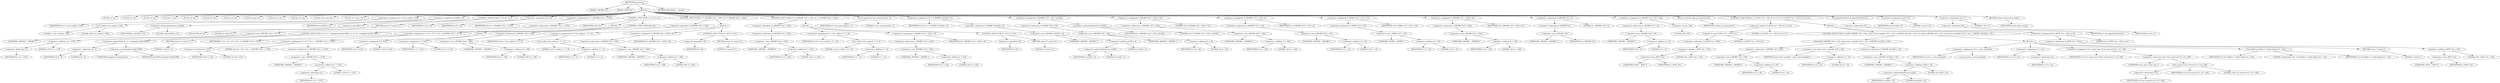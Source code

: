 digraph tftp_connect {  
"1000113" [label = "(METHOD,tftp_connect)" ]
"1000114" [label = "(PARAM,_DWORD *a1)" ]
"1000115" [label = "(PARAM,_BYTE *a2)" ]
"1000116" [label = "(BLOCK,,)" ]
"1000117" [label = "(LOCAL,v4: int)" ]
"1000118" [label = "(LOCAL,v5: int)" ]
"1000119" [label = "(LOCAL,v6: int)" ]
"1000120" [label = "(LOCAL,v7: int)" ]
"1000121" [label = "(LOCAL,v8: int)" ]
"1000122" [label = "(LOCAL,v9: int)" ]
"1000123" [label = "(LOCAL,v10: int)" ]
"1000124" [label = "(LOCAL,result: int)" ]
"1000125" [label = "(LOCAL,v12: int *)" ]
"1000126" [label = "(LOCAL,v13: int)" ]
"1000127" [label = "(LOCAL,v14: const char *)" ]
"1000128" [label = "(LOCAL,v15: char [ 128 ])" ]
"1000129" [label = "(<operator>.assignment,v4 = Curl_ccalloc(1, 336))" ]
"1000130" [label = "(IDENTIFIER,v4,v4 = Curl_ccalloc(1, 336))" ]
"1000131" [label = "(Curl_ccalloc,Curl_ccalloc(1, 336))" ]
"1000132" [label = "(LITERAL,1,Curl_ccalloc(1, 336))" ]
"1000133" [label = "(LITERAL,336,Curl_ccalloc(1, 336))" ]
"1000134" [label = "(<operator>.assignment,a1[188] = v4)" ]
"1000135" [label = "(<operator>.indirectIndexAccess,a1[188])" ]
"1000136" [label = "(IDENTIFIER,a1,a1[188] = v4)" ]
"1000137" [label = "(LITERAL,188,a1[188] = v4)" ]
"1000138" [label = "(IDENTIFIER,v4,a1[188] = v4)" ]
"1000139" [label = "(CONTROL_STRUCTURE,if ( !v4 ),if ( !v4 ))" ]
"1000140" [label = "(<operator>.logicalNot,!v4)" ]
"1000141" [label = "(IDENTIFIER,v4,!v4)" ]
"1000142" [label = "(RETURN,return 27;,return 27;)" ]
"1000143" [label = "(LITERAL,27,return 27;)" ]
"1000144" [label = "(<operator>.assignment,v5 = v4)" ]
"1000145" [label = "(IDENTIFIER,v5,v5 = v4)" ]
"1000146" [label = "(IDENTIFIER,v4,v5 = v4)" ]
"1000147" [label = "(<operator>.assignment,v6 = *(_DWORD *)(*a1 + 1576))" ]
"1000148" [label = "(IDENTIFIER,v6,v6 = *(_DWORD *)(*a1 + 1576))" ]
"1000149" [label = "(<operator>.indirection,*(_DWORD *)(*a1 + 1576))" ]
"1000150" [label = "(<operator>.cast,(_DWORD *)(*a1 + 1576))" ]
"1000151" [label = "(UNKNOWN,_DWORD *,_DWORD *)" ]
"1000152" [label = "(<operator>.addition,*a1 + 1576)" ]
"1000153" [label = "(<operator>.indirection,*a1)" ]
"1000154" [label = "(IDENTIFIER,a1,*a1 + 1576)" ]
"1000155" [label = "(LITERAL,1576,*a1 + 1576)" ]
"1000156" [label = "(CONTROL_STRUCTURE,if ( v6 ),if ( v6 ))" ]
"1000157" [label = "(IDENTIFIER,v6,if ( v6 ))" ]
"1000158" [label = "(BLOCK,,)" ]
"1000159" [label = "(CONTROL_STRUCTURE,if ( v6 - 8 > (unsigned int)off_FFB0 ),if ( v6 - 8 > (unsigned int)off_FFB0 ))" ]
"1000160" [label = "(<operator>.greaterThan,v6 - 8 > (unsigned int)off_FFB0)" ]
"1000161" [label = "(<operator>.subtraction,v6 - 8)" ]
"1000162" [label = "(IDENTIFIER,v6,v6 - 8)" ]
"1000163" [label = "(LITERAL,8,v6 - 8)" ]
"1000164" [label = "(<operator>.cast,(unsigned int)off_FFB0)" ]
"1000165" [label = "(UNKNOWN,unsigned int,unsigned int)" ]
"1000166" [label = "(IDENTIFIER,off_FFB0,(unsigned int)off_FFB0)" ]
"1000167" [label = "(RETURN,return 71;,return 71;)" ]
"1000168" [label = "(LITERAL,71,return 71;)" ]
"1000169" [label = "(<operator>.assignment,v7 = v6 < 512 ? 512 : *(_DWORD *)(*a1 + 1576))" ]
"1000170" [label = "(IDENTIFIER,v7,v7 = v6 < 512 ? 512 : *(_DWORD *)(*a1 + 1576))" ]
"1000171" [label = "(<operator>.conditional,v6 < 512 ? 512 : *(_DWORD *)(*a1 + 1576))" ]
"1000172" [label = "(<operator>.lessThan,v6 < 512)" ]
"1000173" [label = "(IDENTIFIER,v6,v6 < 512)" ]
"1000174" [label = "(LITERAL,512,v6 < 512)" ]
"1000175" [label = "(LITERAL,512,v6 < 512 ? 512 : *(_DWORD *)(*a1 + 1576))" ]
"1000176" [label = "(<operator>.indirection,*(_DWORD *)(*a1 + 1576))" ]
"1000177" [label = "(<operator>.cast,(_DWORD *)(*a1 + 1576))" ]
"1000178" [label = "(UNKNOWN,_DWORD *,_DWORD *)" ]
"1000179" [label = "(<operator>.addition,*a1 + 1576)" ]
"1000180" [label = "(<operator>.indirection,*a1)" ]
"1000181" [label = "(IDENTIFIER,a1,*a1 + 1576)" ]
"1000182" [label = "(LITERAL,1576,*a1 + 1576)" ]
"1000183" [label = "(CONTROL_STRUCTURE,else,else)" ]
"1000184" [label = "(BLOCK,,)" ]
"1000185" [label = "(<operator>.assignment,v6 = 512)" ]
"1000186" [label = "(IDENTIFIER,v6,v6 = 512)" ]
"1000187" [label = "(LITERAL,512,v6 = 512)" ]
"1000188" [label = "(<operator>.assignment,v7 = 512)" ]
"1000189" [label = "(IDENTIFIER,v7,v7 = 512)" ]
"1000190" [label = "(LITERAL,512,v7 = 512)" ]
"1000191" [label = "(CONTROL_STRUCTURE,if ( !*(_DWORD *)(v4 + 328) ),if ( !*(_DWORD *)(v4 + 328) ))" ]
"1000192" [label = "(<operator>.logicalNot,!*(_DWORD *)(v4 + 328))" ]
"1000193" [label = "(<operator>.indirection,*(_DWORD *)(v4 + 328))" ]
"1000194" [label = "(<operator>.cast,(_DWORD *)(v4 + 328))" ]
"1000195" [label = "(UNKNOWN,_DWORD *,_DWORD *)" ]
"1000196" [label = "(<operator>.addition,v4 + 328)" ]
"1000197" [label = "(IDENTIFIER,v4,v4 + 328)" ]
"1000198" [label = "(LITERAL,328,v4 + 328)" ]
"1000199" [label = "(BLOCK,,)" ]
"1000200" [label = "(<operator>.assignment,v8 = Curl_ccalloc(1, v7 + 4))" ]
"1000201" [label = "(IDENTIFIER,v8,v8 = Curl_ccalloc(1, v7 + 4))" ]
"1000202" [label = "(Curl_ccalloc,Curl_ccalloc(1, v7 + 4))" ]
"1000203" [label = "(LITERAL,1,Curl_ccalloc(1, v7 + 4))" ]
"1000204" [label = "(<operator>.addition,v7 + 4)" ]
"1000205" [label = "(IDENTIFIER,v7,v7 + 4)" ]
"1000206" [label = "(LITERAL,4,v7 + 4)" ]
"1000207" [label = "(<operator>.assignment,*(_DWORD *)(v5 + 328) = v8)" ]
"1000208" [label = "(<operator>.indirection,*(_DWORD *)(v5 + 328))" ]
"1000209" [label = "(<operator>.cast,(_DWORD *)(v5 + 328))" ]
"1000210" [label = "(UNKNOWN,_DWORD *,_DWORD *)" ]
"1000211" [label = "(<operator>.addition,v5 + 328)" ]
"1000212" [label = "(IDENTIFIER,v5,v5 + 328)" ]
"1000213" [label = "(LITERAL,328,v5 + 328)" ]
"1000214" [label = "(IDENTIFIER,v8,*(_DWORD *)(v5 + 328) = v8)" ]
"1000215" [label = "(CONTROL_STRUCTURE,if ( !v8 ),if ( !v8 ))" ]
"1000216" [label = "(<operator>.logicalNot,!v8)" ]
"1000217" [label = "(IDENTIFIER,v8,!v8)" ]
"1000218" [label = "(RETURN,return 27;,return 27;)" ]
"1000219" [label = "(LITERAL,27,return 27;)" ]
"1000220" [label = "(CONTROL_STRUCTURE,if ( !*(_DWORD *)(v5 + 332) ),if ( !*(_DWORD *)(v5 + 332) ))" ]
"1000221" [label = "(<operator>.logicalNot,!*(_DWORD *)(v5 + 332))" ]
"1000222" [label = "(<operator>.indirection,*(_DWORD *)(v5 + 332))" ]
"1000223" [label = "(<operator>.cast,(_DWORD *)(v5 + 332))" ]
"1000224" [label = "(UNKNOWN,_DWORD *,_DWORD *)" ]
"1000225" [label = "(<operator>.addition,v5 + 332)" ]
"1000226" [label = "(IDENTIFIER,v5,v5 + 332)" ]
"1000227" [label = "(LITERAL,332,v5 + 332)" ]
"1000228" [label = "(BLOCK,,)" ]
"1000229" [label = "(<operator>.assignment,v9 = Curl_ccalloc(1, v7 + 4))" ]
"1000230" [label = "(IDENTIFIER,v9,v9 = Curl_ccalloc(1, v7 + 4))" ]
"1000231" [label = "(Curl_ccalloc,Curl_ccalloc(1, v7 + 4))" ]
"1000232" [label = "(LITERAL,1,Curl_ccalloc(1, v7 + 4))" ]
"1000233" [label = "(<operator>.addition,v7 + 4)" ]
"1000234" [label = "(IDENTIFIER,v7,v7 + 4)" ]
"1000235" [label = "(LITERAL,4,v7 + 4)" ]
"1000236" [label = "(<operator>.assignment,*(_DWORD *)(v5 + 332) = v9)" ]
"1000237" [label = "(<operator>.indirection,*(_DWORD *)(v5 + 332))" ]
"1000238" [label = "(<operator>.cast,(_DWORD *)(v5 + 332))" ]
"1000239" [label = "(UNKNOWN,_DWORD *,_DWORD *)" ]
"1000240" [label = "(<operator>.addition,v5 + 332)" ]
"1000241" [label = "(IDENTIFIER,v5,v5 + 332)" ]
"1000242" [label = "(LITERAL,332,v5 + 332)" ]
"1000243" [label = "(IDENTIFIER,v9,*(_DWORD *)(v5 + 332) = v9)" ]
"1000244" [label = "(CONTROL_STRUCTURE,if ( !v9 ),if ( !v9 ))" ]
"1000245" [label = "(<operator>.logicalNot,!v9)" ]
"1000246" [label = "(IDENTIFIER,v9,!v9)" ]
"1000247" [label = "(RETURN,return 27;,return 27;)" ]
"1000248" [label = "(LITERAL,27,return 27;)" ]
"1000249" [label = "(Curl_conncontrol,Curl_conncontrol(a1, 1))" ]
"1000250" [label = "(IDENTIFIER,a1,Curl_conncontrol(a1, 1))" ]
"1000251" [label = "(LITERAL,1,Curl_conncontrol(a1, 1))" ]
"1000252" [label = "(<operator>.assignment,v10 = *(_DWORD *)(a1[20] + 4))" ]
"1000253" [label = "(IDENTIFIER,v10,v10 = *(_DWORD *)(a1[20] + 4))" ]
"1000254" [label = "(<operator>.indirection,*(_DWORD *)(a1[20] + 4))" ]
"1000255" [label = "(<operator>.cast,(_DWORD *)(a1[20] + 4))" ]
"1000256" [label = "(UNKNOWN,_DWORD *,_DWORD *)" ]
"1000257" [label = "(<operator>.addition,a1[20] + 4)" ]
"1000258" [label = "(<operator>.indirectIndexAccess,a1[20])" ]
"1000259" [label = "(IDENTIFIER,a1,a1[20] + 4)" ]
"1000260" [label = "(LITERAL,20,a1[20] + 4)" ]
"1000261" [label = "(LITERAL,4,a1[20] + 4)" ]
"1000262" [label = "(<operator>.assignment,*(_DWORD *)(v5 + 20) = a1[105])" ]
"1000263" [label = "(<operator>.indirection,*(_DWORD *)(v5 + 20))" ]
"1000264" [label = "(<operator>.cast,(_DWORD *)(v5 + 20))" ]
"1000265" [label = "(UNKNOWN,_DWORD *,_DWORD *)" ]
"1000266" [label = "(<operator>.addition,v5 + 20)" ]
"1000267" [label = "(IDENTIFIER,v5,v5 + 20)" ]
"1000268" [label = "(LITERAL,20,v5 + 20)" ]
"1000269" [label = "(<operator>.indirectIndexAccess,a1[105])" ]
"1000270" [label = "(IDENTIFIER,a1,*(_DWORD *)(v5 + 20) = a1[105])" ]
"1000271" [label = "(LITERAL,105,*(_DWORD *)(v5 + 20) = a1[105])" ]
"1000272" [label = "(<operator>.assignment,*(_DWORD *)(v5 + 320) = 512)" ]
"1000273" [label = "(<operator>.indirection,*(_DWORD *)(v5 + 320))" ]
"1000274" [label = "(<operator>.cast,(_DWORD *)(v5 + 320))" ]
"1000275" [label = "(UNKNOWN,_DWORD *,_DWORD *)" ]
"1000276" [label = "(<operator>.addition,v5 + 320)" ]
"1000277" [label = "(IDENTIFIER,v5,v5 + 320)" ]
"1000278" [label = "(LITERAL,320,v5 + 320)" ]
"1000279" [label = "(LITERAL,512,*(_DWORD *)(v5 + 320) = 512)" ]
"1000280" [label = "(<operator>.assignment,*(_DWORD *)(v5 + 16) = a1)" ]
"1000281" [label = "(<operator>.indirection,*(_DWORD *)(v5 + 16))" ]
"1000282" [label = "(<operator>.cast,(_DWORD *)(v5 + 16))" ]
"1000283" [label = "(UNKNOWN,_DWORD *,_DWORD *)" ]
"1000284" [label = "(<operator>.addition,v5 + 16)" ]
"1000285" [label = "(IDENTIFIER,v5,v5 + 16)" ]
"1000286" [label = "(LITERAL,16,v5 + 16)" ]
"1000287" [label = "(IDENTIFIER,a1,*(_DWORD *)(v5 + 16) = a1)" ]
"1000288" [label = "(<operator>.assignment,*(_WORD *)(v5 + 52) = v10)" ]
"1000289" [label = "(<operator>.indirection,*(_WORD *)(v5 + 52))" ]
"1000290" [label = "(<operator>.cast,(_WORD *)(v5 + 52))" ]
"1000291" [label = "(UNKNOWN,_WORD *,_WORD *)" ]
"1000292" [label = "(<operator>.addition,v5 + 52)" ]
"1000293" [label = "(IDENTIFIER,v5,v5 + 52)" ]
"1000294" [label = "(LITERAL,52,v5 + 52)" ]
"1000295" [label = "(IDENTIFIER,v10,*(_WORD *)(v5 + 52) = v10)" ]
"1000296" [label = "(<operator>.assignment,*(_DWORD *)(v5 + 324) = v6)" ]
"1000297" [label = "(<operator>.indirection,*(_DWORD *)(v5 + 324))" ]
"1000298" [label = "(<operator>.cast,(_DWORD *)(v5 + 324))" ]
"1000299" [label = "(UNKNOWN,_DWORD *,_DWORD *)" ]
"1000300" [label = "(<operator>.addition,v5 + 324)" ]
"1000301" [label = "(IDENTIFIER,v5,v5 + 324)" ]
"1000302" [label = "(LITERAL,324,v5 + 324)" ]
"1000303" [label = "(IDENTIFIER,v6,*(_DWORD *)(v5 + 324) = v6)" ]
"1000304" [label = "(<operator>.assignment,*(_DWORD *)v5 = 0)" ]
"1000305" [label = "(<operator>.indirection,*(_DWORD *)v5)" ]
"1000306" [label = "(<operator>.cast,(_DWORD *)v5)" ]
"1000307" [label = "(UNKNOWN,_DWORD *,_DWORD *)" ]
"1000308" [label = "(IDENTIFIER,v5,(_DWORD *)v5)" ]
"1000309" [label = "(LITERAL,0,*(_DWORD *)v5 = 0)" ]
"1000310" [label = "(<operator>.assignment,*(_DWORD *)(v5 + 8) = -100)" ]
"1000311" [label = "(<operator>.indirection,*(_DWORD *)(v5 + 8))" ]
"1000312" [label = "(<operator>.cast,(_DWORD *)(v5 + 8))" ]
"1000313" [label = "(UNKNOWN,_DWORD *,_DWORD *)" ]
"1000314" [label = "(<operator>.addition,v5 + 8)" ]
"1000315" [label = "(IDENTIFIER,v5,v5 + 8)" ]
"1000316" [label = "(LITERAL,8,v5 + 8)" ]
"1000317" [label = "(<operator>.minus,-100)" ]
"1000318" [label = "(LITERAL,100,-100)" ]
"1000319" [label = "(tftp_set_timeouts,tftp_set_timeouts(v5))" ]
"1000320" [label = "(IDENTIFIER,v5,tftp_set_timeouts(v5))" ]
"1000321" [label = "(CONTROL_STRUCTURE,if ( (*((_BYTE *)a1 + 591) & 2) == 0 ),if ( (*((_BYTE *)a1 + 591) & 2) == 0 ))" ]
"1000322" [label = "(<operator>.equals,(*((_BYTE *)a1 + 591) & 2) == 0)" ]
"1000323" [label = "(<operator>.and,*((_BYTE *)a1 + 591) & 2)" ]
"1000324" [label = "(<operator>.indirection,*((_BYTE *)a1 + 591))" ]
"1000325" [label = "(<operator>.addition,(_BYTE *)a1 + 591)" ]
"1000326" [label = "(<operator>.cast,(_BYTE *)a1)" ]
"1000327" [label = "(UNKNOWN,_BYTE *,_BYTE *)" ]
"1000328" [label = "(IDENTIFIER,a1,(_BYTE *)a1)" ]
"1000329" [label = "(LITERAL,591,(_BYTE *)a1 + 591)" ]
"1000330" [label = "(LITERAL,2,*((_BYTE *)a1 + 591) & 2)" ]
"1000331" [label = "(LITERAL,0,(*((_BYTE *)a1 + 591) & 2) == 0)" ]
"1000332" [label = "(BLOCK,,)" ]
"1000333" [label = "(CONTROL_STRUCTURE,if ( bind(*(_DWORD *)(v5 + 20), (const struct sockaddr *)(v5 + 52), *(_DWORD *)(a1[20] + 16)) ),if ( bind(*(_DWORD *)(v5 + 20), (const struct sockaddr *)(v5 + 52), *(_DWORD *)(a1[20] + 16)) ))" ]
"1000334" [label = "(bind,bind(*(_DWORD *)(v5 + 20), (const struct sockaddr *)(v5 + 52), *(_DWORD *)(a1[20] + 16)))" ]
"1000335" [label = "(<operator>.indirection,*(_DWORD *)(v5 + 20))" ]
"1000336" [label = "(<operator>.cast,(_DWORD *)(v5 + 20))" ]
"1000337" [label = "(UNKNOWN,_DWORD *,_DWORD *)" ]
"1000338" [label = "(<operator>.addition,v5 + 20)" ]
"1000339" [label = "(IDENTIFIER,v5,v5 + 20)" ]
"1000340" [label = "(LITERAL,20,v5 + 20)" ]
"1000341" [label = "(<operator>.cast,(const struct sockaddr *)(v5 + 52))" ]
"1000342" [label = "(UNKNOWN,const struct sockaddr *,const struct sockaddr *)" ]
"1000343" [label = "(<operator>.addition,v5 + 52)" ]
"1000344" [label = "(IDENTIFIER,v5,v5 + 52)" ]
"1000345" [label = "(LITERAL,52,v5 + 52)" ]
"1000346" [label = "(<operator>.indirection,*(_DWORD *)(a1[20] + 16))" ]
"1000347" [label = "(<operator>.cast,(_DWORD *)(a1[20] + 16))" ]
"1000348" [label = "(UNKNOWN,_DWORD *,_DWORD *)" ]
"1000349" [label = "(<operator>.addition,a1[20] + 16)" ]
"1000350" [label = "(<operator>.indirectIndexAccess,a1[20])" ]
"1000351" [label = "(IDENTIFIER,a1,a1[20] + 16)" ]
"1000352" [label = "(LITERAL,20,a1[20] + 16)" ]
"1000353" [label = "(LITERAL,16,a1[20] + 16)" ]
"1000354" [label = "(BLOCK,,)" ]
"1000355" [label = "(<operator>.assignment,v12 = _errno_location())" ]
"1000356" [label = "(IDENTIFIER,v12,v12 = _errno_location())" ]
"1000357" [label = "(_errno_location,_errno_location())" ]
"1000358" [label = "(<operator>.assignment,v13 = *a1)" ]
"1000359" [label = "(IDENTIFIER,v13,v13 = *a1)" ]
"1000360" [label = "(<operator>.indirection,*a1)" ]
"1000361" [label = "(IDENTIFIER,a1,v13 = *a1)" ]
"1000362" [label = "(<operator>.assignment,v14 = (const char *)Curl_strerror(*v12, v15, 128))" ]
"1000363" [label = "(IDENTIFIER,v14,v14 = (const char *)Curl_strerror(*v12, v15, 128))" ]
"1000364" [label = "(<operator>.cast,(const char *)Curl_strerror(*v12, v15, 128))" ]
"1000365" [label = "(UNKNOWN,const char *,const char *)" ]
"1000366" [label = "(Curl_strerror,Curl_strerror(*v12, v15, 128))" ]
"1000367" [label = "(<operator>.indirection,*v12)" ]
"1000368" [label = "(IDENTIFIER,v12,Curl_strerror(*v12, v15, 128))" ]
"1000369" [label = "(IDENTIFIER,v15,Curl_strerror(*v12, v15, 128))" ]
"1000370" [label = "(LITERAL,128,Curl_strerror(*v12, v15, 128))" ]
"1000371" [label = "(Curl_failf,Curl_failf(v13, \"bind() failed; %s\", v14))" ]
"1000372" [label = "(IDENTIFIER,v13,Curl_failf(v13, \"bind() failed; %s\", v14))" ]
"1000373" [label = "(LITERAL,\"bind() failed; %s\",Curl_failf(v13, \"bind() failed; %s\", v14))" ]
"1000374" [label = "(IDENTIFIER,v14,Curl_failf(v13, \"bind() failed; %s\", v14))" ]
"1000375" [label = "(RETURN,return 7;,return 7;)" ]
"1000376" [label = "(LITERAL,7,return 7;)" ]
"1000377" [label = "(<operators>.assignmentOr,*((_BYTE *)a1 + 591) |= 2u)" ]
"1000378" [label = "(<operator>.indirection,*((_BYTE *)a1 + 591))" ]
"1000379" [label = "(<operator>.addition,(_BYTE *)a1 + 591)" ]
"1000380" [label = "(<operator>.cast,(_BYTE *)a1)" ]
"1000381" [label = "(UNKNOWN,_BYTE *,_BYTE *)" ]
"1000382" [label = "(IDENTIFIER,a1,(_BYTE *)a1)" ]
"1000383" [label = "(LITERAL,591,(_BYTE *)a1 + 591)" ]
"1000384" [label = "(LITERAL,2u,*((_BYTE *)a1 + 591) |= 2u)" ]
"1000385" [label = "(Curl_pgrsStartNow,Curl_pgrsStartNow(*a1))" ]
"1000386" [label = "(<operator>.indirection,*a1)" ]
"1000387" [label = "(IDENTIFIER,a1,Curl_pgrsStartNow(*a1))" ]
"1000388" [label = "(<operator>.assignment,result = 0)" ]
"1000389" [label = "(IDENTIFIER,result,result = 0)" ]
"1000390" [label = "(LITERAL,0,result = 0)" ]
"1000391" [label = "(<operator>.assignment,*a2 = 1)" ]
"1000392" [label = "(<operator>.indirection,*a2)" ]
"1000393" [label = "(IDENTIFIER,a2,*a2 = 1)" ]
"1000394" [label = "(LITERAL,1,*a2 = 1)" ]
"1000395" [label = "(RETURN,return result;,return result;)" ]
"1000396" [label = "(IDENTIFIER,result,return result;)" ]
"1000397" [label = "(METHOD_RETURN,int __fastcall)" ]
  "1000113" -> "1000114" 
  "1000113" -> "1000115" 
  "1000113" -> "1000116" 
  "1000113" -> "1000397" 
  "1000116" -> "1000117" 
  "1000116" -> "1000118" 
  "1000116" -> "1000119" 
  "1000116" -> "1000120" 
  "1000116" -> "1000121" 
  "1000116" -> "1000122" 
  "1000116" -> "1000123" 
  "1000116" -> "1000124" 
  "1000116" -> "1000125" 
  "1000116" -> "1000126" 
  "1000116" -> "1000127" 
  "1000116" -> "1000128" 
  "1000116" -> "1000129" 
  "1000116" -> "1000134" 
  "1000116" -> "1000139" 
  "1000116" -> "1000144" 
  "1000116" -> "1000147" 
  "1000116" -> "1000156" 
  "1000116" -> "1000191" 
  "1000116" -> "1000220" 
  "1000116" -> "1000249" 
  "1000116" -> "1000252" 
  "1000116" -> "1000262" 
  "1000116" -> "1000272" 
  "1000116" -> "1000280" 
  "1000116" -> "1000288" 
  "1000116" -> "1000296" 
  "1000116" -> "1000304" 
  "1000116" -> "1000310" 
  "1000116" -> "1000319" 
  "1000116" -> "1000321" 
  "1000116" -> "1000385" 
  "1000116" -> "1000388" 
  "1000116" -> "1000391" 
  "1000116" -> "1000395" 
  "1000129" -> "1000130" 
  "1000129" -> "1000131" 
  "1000131" -> "1000132" 
  "1000131" -> "1000133" 
  "1000134" -> "1000135" 
  "1000134" -> "1000138" 
  "1000135" -> "1000136" 
  "1000135" -> "1000137" 
  "1000139" -> "1000140" 
  "1000139" -> "1000142" 
  "1000140" -> "1000141" 
  "1000142" -> "1000143" 
  "1000144" -> "1000145" 
  "1000144" -> "1000146" 
  "1000147" -> "1000148" 
  "1000147" -> "1000149" 
  "1000149" -> "1000150" 
  "1000150" -> "1000151" 
  "1000150" -> "1000152" 
  "1000152" -> "1000153" 
  "1000152" -> "1000155" 
  "1000153" -> "1000154" 
  "1000156" -> "1000157" 
  "1000156" -> "1000158" 
  "1000156" -> "1000183" 
  "1000158" -> "1000159" 
  "1000158" -> "1000169" 
  "1000159" -> "1000160" 
  "1000159" -> "1000167" 
  "1000160" -> "1000161" 
  "1000160" -> "1000164" 
  "1000161" -> "1000162" 
  "1000161" -> "1000163" 
  "1000164" -> "1000165" 
  "1000164" -> "1000166" 
  "1000167" -> "1000168" 
  "1000169" -> "1000170" 
  "1000169" -> "1000171" 
  "1000171" -> "1000172" 
  "1000171" -> "1000175" 
  "1000171" -> "1000176" 
  "1000172" -> "1000173" 
  "1000172" -> "1000174" 
  "1000176" -> "1000177" 
  "1000177" -> "1000178" 
  "1000177" -> "1000179" 
  "1000179" -> "1000180" 
  "1000179" -> "1000182" 
  "1000180" -> "1000181" 
  "1000183" -> "1000184" 
  "1000184" -> "1000185" 
  "1000184" -> "1000188" 
  "1000185" -> "1000186" 
  "1000185" -> "1000187" 
  "1000188" -> "1000189" 
  "1000188" -> "1000190" 
  "1000191" -> "1000192" 
  "1000191" -> "1000199" 
  "1000192" -> "1000193" 
  "1000193" -> "1000194" 
  "1000194" -> "1000195" 
  "1000194" -> "1000196" 
  "1000196" -> "1000197" 
  "1000196" -> "1000198" 
  "1000199" -> "1000200" 
  "1000199" -> "1000207" 
  "1000199" -> "1000215" 
  "1000200" -> "1000201" 
  "1000200" -> "1000202" 
  "1000202" -> "1000203" 
  "1000202" -> "1000204" 
  "1000204" -> "1000205" 
  "1000204" -> "1000206" 
  "1000207" -> "1000208" 
  "1000207" -> "1000214" 
  "1000208" -> "1000209" 
  "1000209" -> "1000210" 
  "1000209" -> "1000211" 
  "1000211" -> "1000212" 
  "1000211" -> "1000213" 
  "1000215" -> "1000216" 
  "1000215" -> "1000218" 
  "1000216" -> "1000217" 
  "1000218" -> "1000219" 
  "1000220" -> "1000221" 
  "1000220" -> "1000228" 
  "1000221" -> "1000222" 
  "1000222" -> "1000223" 
  "1000223" -> "1000224" 
  "1000223" -> "1000225" 
  "1000225" -> "1000226" 
  "1000225" -> "1000227" 
  "1000228" -> "1000229" 
  "1000228" -> "1000236" 
  "1000228" -> "1000244" 
  "1000229" -> "1000230" 
  "1000229" -> "1000231" 
  "1000231" -> "1000232" 
  "1000231" -> "1000233" 
  "1000233" -> "1000234" 
  "1000233" -> "1000235" 
  "1000236" -> "1000237" 
  "1000236" -> "1000243" 
  "1000237" -> "1000238" 
  "1000238" -> "1000239" 
  "1000238" -> "1000240" 
  "1000240" -> "1000241" 
  "1000240" -> "1000242" 
  "1000244" -> "1000245" 
  "1000244" -> "1000247" 
  "1000245" -> "1000246" 
  "1000247" -> "1000248" 
  "1000249" -> "1000250" 
  "1000249" -> "1000251" 
  "1000252" -> "1000253" 
  "1000252" -> "1000254" 
  "1000254" -> "1000255" 
  "1000255" -> "1000256" 
  "1000255" -> "1000257" 
  "1000257" -> "1000258" 
  "1000257" -> "1000261" 
  "1000258" -> "1000259" 
  "1000258" -> "1000260" 
  "1000262" -> "1000263" 
  "1000262" -> "1000269" 
  "1000263" -> "1000264" 
  "1000264" -> "1000265" 
  "1000264" -> "1000266" 
  "1000266" -> "1000267" 
  "1000266" -> "1000268" 
  "1000269" -> "1000270" 
  "1000269" -> "1000271" 
  "1000272" -> "1000273" 
  "1000272" -> "1000279" 
  "1000273" -> "1000274" 
  "1000274" -> "1000275" 
  "1000274" -> "1000276" 
  "1000276" -> "1000277" 
  "1000276" -> "1000278" 
  "1000280" -> "1000281" 
  "1000280" -> "1000287" 
  "1000281" -> "1000282" 
  "1000282" -> "1000283" 
  "1000282" -> "1000284" 
  "1000284" -> "1000285" 
  "1000284" -> "1000286" 
  "1000288" -> "1000289" 
  "1000288" -> "1000295" 
  "1000289" -> "1000290" 
  "1000290" -> "1000291" 
  "1000290" -> "1000292" 
  "1000292" -> "1000293" 
  "1000292" -> "1000294" 
  "1000296" -> "1000297" 
  "1000296" -> "1000303" 
  "1000297" -> "1000298" 
  "1000298" -> "1000299" 
  "1000298" -> "1000300" 
  "1000300" -> "1000301" 
  "1000300" -> "1000302" 
  "1000304" -> "1000305" 
  "1000304" -> "1000309" 
  "1000305" -> "1000306" 
  "1000306" -> "1000307" 
  "1000306" -> "1000308" 
  "1000310" -> "1000311" 
  "1000310" -> "1000317" 
  "1000311" -> "1000312" 
  "1000312" -> "1000313" 
  "1000312" -> "1000314" 
  "1000314" -> "1000315" 
  "1000314" -> "1000316" 
  "1000317" -> "1000318" 
  "1000319" -> "1000320" 
  "1000321" -> "1000322" 
  "1000321" -> "1000332" 
  "1000322" -> "1000323" 
  "1000322" -> "1000331" 
  "1000323" -> "1000324" 
  "1000323" -> "1000330" 
  "1000324" -> "1000325" 
  "1000325" -> "1000326" 
  "1000325" -> "1000329" 
  "1000326" -> "1000327" 
  "1000326" -> "1000328" 
  "1000332" -> "1000333" 
  "1000332" -> "1000377" 
  "1000333" -> "1000334" 
  "1000333" -> "1000354" 
  "1000334" -> "1000335" 
  "1000334" -> "1000341" 
  "1000334" -> "1000346" 
  "1000335" -> "1000336" 
  "1000336" -> "1000337" 
  "1000336" -> "1000338" 
  "1000338" -> "1000339" 
  "1000338" -> "1000340" 
  "1000341" -> "1000342" 
  "1000341" -> "1000343" 
  "1000343" -> "1000344" 
  "1000343" -> "1000345" 
  "1000346" -> "1000347" 
  "1000347" -> "1000348" 
  "1000347" -> "1000349" 
  "1000349" -> "1000350" 
  "1000349" -> "1000353" 
  "1000350" -> "1000351" 
  "1000350" -> "1000352" 
  "1000354" -> "1000355" 
  "1000354" -> "1000358" 
  "1000354" -> "1000362" 
  "1000354" -> "1000371" 
  "1000354" -> "1000375" 
  "1000355" -> "1000356" 
  "1000355" -> "1000357" 
  "1000358" -> "1000359" 
  "1000358" -> "1000360" 
  "1000360" -> "1000361" 
  "1000362" -> "1000363" 
  "1000362" -> "1000364" 
  "1000364" -> "1000365" 
  "1000364" -> "1000366" 
  "1000366" -> "1000367" 
  "1000366" -> "1000369" 
  "1000366" -> "1000370" 
  "1000367" -> "1000368" 
  "1000371" -> "1000372" 
  "1000371" -> "1000373" 
  "1000371" -> "1000374" 
  "1000375" -> "1000376" 
  "1000377" -> "1000378" 
  "1000377" -> "1000384" 
  "1000378" -> "1000379" 
  "1000379" -> "1000380" 
  "1000379" -> "1000383" 
  "1000380" -> "1000381" 
  "1000380" -> "1000382" 
  "1000385" -> "1000386" 
  "1000386" -> "1000387" 
  "1000388" -> "1000389" 
  "1000388" -> "1000390" 
  "1000391" -> "1000392" 
  "1000391" -> "1000394" 
  "1000392" -> "1000393" 
  "1000395" -> "1000396" 
}
